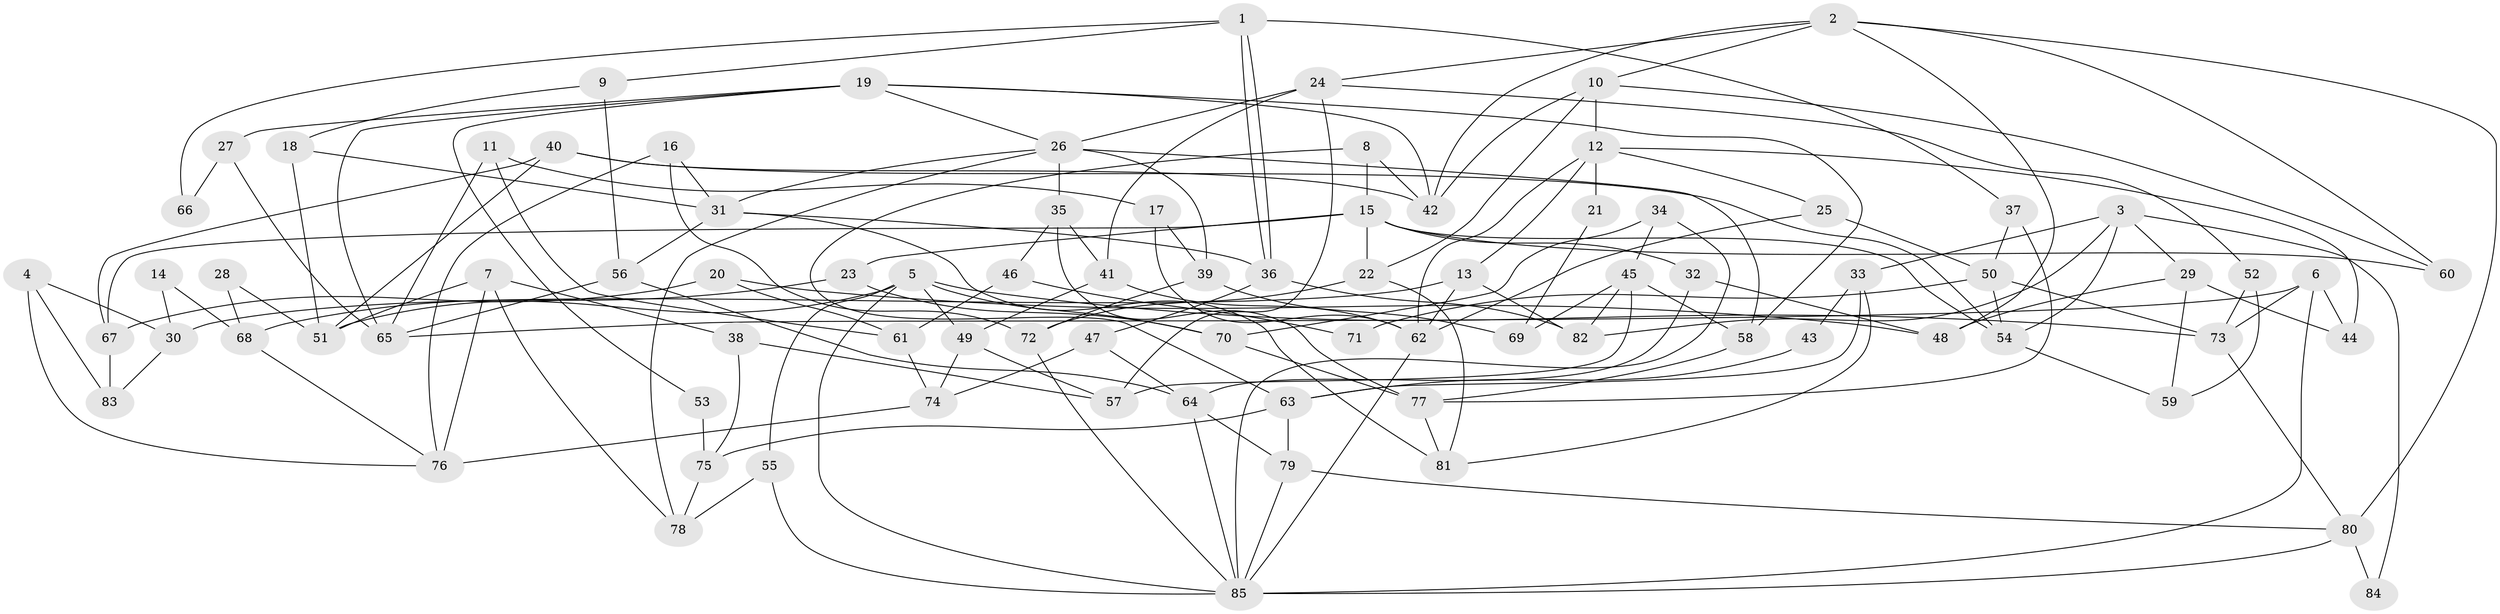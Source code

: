 // coarse degree distribution, {9: 0.11764705882352941, 6: 0.08823529411764706, 7: 0.17647058823529413, 17: 0.029411764705882353, 4: 0.11764705882352941, 5: 0.17647058823529413, 2: 0.14705882352941177, 3: 0.11764705882352941, 11: 0.029411764705882353}
// Generated by graph-tools (version 1.1) at 2025/51/03/04/25 22:51:04]
// undirected, 85 vertices, 170 edges
graph export_dot {
  node [color=gray90,style=filled];
  1;
  2;
  3;
  4;
  5;
  6;
  7;
  8;
  9;
  10;
  11;
  12;
  13;
  14;
  15;
  16;
  17;
  18;
  19;
  20;
  21;
  22;
  23;
  24;
  25;
  26;
  27;
  28;
  29;
  30;
  31;
  32;
  33;
  34;
  35;
  36;
  37;
  38;
  39;
  40;
  41;
  42;
  43;
  44;
  45;
  46;
  47;
  48;
  49;
  50;
  51;
  52;
  53;
  54;
  55;
  56;
  57;
  58;
  59;
  60;
  61;
  62;
  63;
  64;
  65;
  66;
  67;
  68;
  69;
  70;
  71;
  72;
  73;
  74;
  75;
  76;
  77;
  78;
  79;
  80;
  81;
  82;
  83;
  84;
  85;
  1 -- 37;
  1 -- 36;
  1 -- 36;
  1 -- 9;
  1 -- 66;
  2 -- 60;
  2 -- 80;
  2 -- 10;
  2 -- 24;
  2 -- 42;
  2 -- 48;
  3 -- 33;
  3 -- 82;
  3 -- 29;
  3 -- 54;
  3 -- 84;
  4 -- 76;
  4 -- 83;
  4 -- 30;
  5 -- 85;
  5 -- 49;
  5 -- 51;
  5 -- 55;
  5 -- 70;
  5 -- 73;
  6 -- 85;
  6 -- 73;
  6 -- 44;
  6 -- 65;
  7 -- 78;
  7 -- 51;
  7 -- 38;
  7 -- 76;
  8 -- 42;
  8 -- 15;
  8 -- 63;
  9 -- 18;
  9 -- 56;
  10 -- 12;
  10 -- 22;
  10 -- 42;
  10 -- 60;
  11 -- 65;
  11 -- 17;
  11 -- 61;
  12 -- 13;
  12 -- 25;
  12 -- 21;
  12 -- 44;
  12 -- 62;
  13 -- 62;
  13 -- 82;
  13 -- 30;
  14 -- 68;
  14 -- 30;
  15 -- 32;
  15 -- 22;
  15 -- 23;
  15 -- 54;
  15 -- 60;
  15 -- 67;
  16 -- 31;
  16 -- 76;
  16 -- 72;
  17 -- 62;
  17 -- 39;
  18 -- 31;
  18 -- 51;
  19 -- 26;
  19 -- 42;
  19 -- 27;
  19 -- 53;
  19 -- 58;
  19 -- 65;
  20 -- 67;
  20 -- 48;
  20 -- 61;
  21 -- 69;
  22 -- 72;
  22 -- 81;
  23 -- 70;
  23 -- 68;
  24 -- 41;
  24 -- 26;
  24 -- 52;
  24 -- 57;
  25 -- 62;
  25 -- 50;
  26 -- 31;
  26 -- 35;
  26 -- 39;
  26 -- 58;
  26 -- 78;
  27 -- 65;
  27 -- 66;
  28 -- 68;
  28 -- 51;
  29 -- 44;
  29 -- 48;
  29 -- 59;
  30 -- 83;
  31 -- 81;
  31 -- 56;
  31 -- 36;
  32 -- 48;
  32 -- 64;
  33 -- 81;
  33 -- 63;
  33 -- 43;
  34 -- 85;
  34 -- 70;
  34 -- 45;
  35 -- 41;
  35 -- 46;
  35 -- 77;
  36 -- 47;
  36 -- 82;
  37 -- 50;
  37 -- 77;
  38 -- 57;
  38 -- 75;
  39 -- 72;
  39 -- 69;
  40 -- 54;
  40 -- 42;
  40 -- 51;
  40 -- 67;
  41 -- 49;
  41 -- 62;
  43 -- 63;
  45 -- 58;
  45 -- 57;
  45 -- 69;
  45 -- 82;
  46 -- 61;
  46 -- 71;
  47 -- 64;
  47 -- 74;
  49 -- 74;
  49 -- 57;
  50 -- 73;
  50 -- 54;
  50 -- 71;
  52 -- 59;
  52 -- 73;
  53 -- 75;
  54 -- 59;
  55 -- 85;
  55 -- 78;
  56 -- 65;
  56 -- 64;
  58 -- 77;
  61 -- 74;
  62 -- 85;
  63 -- 75;
  63 -- 79;
  64 -- 85;
  64 -- 79;
  67 -- 83;
  68 -- 76;
  70 -- 77;
  72 -- 85;
  73 -- 80;
  74 -- 76;
  75 -- 78;
  77 -- 81;
  79 -- 80;
  79 -- 85;
  80 -- 84;
  80 -- 85;
}
